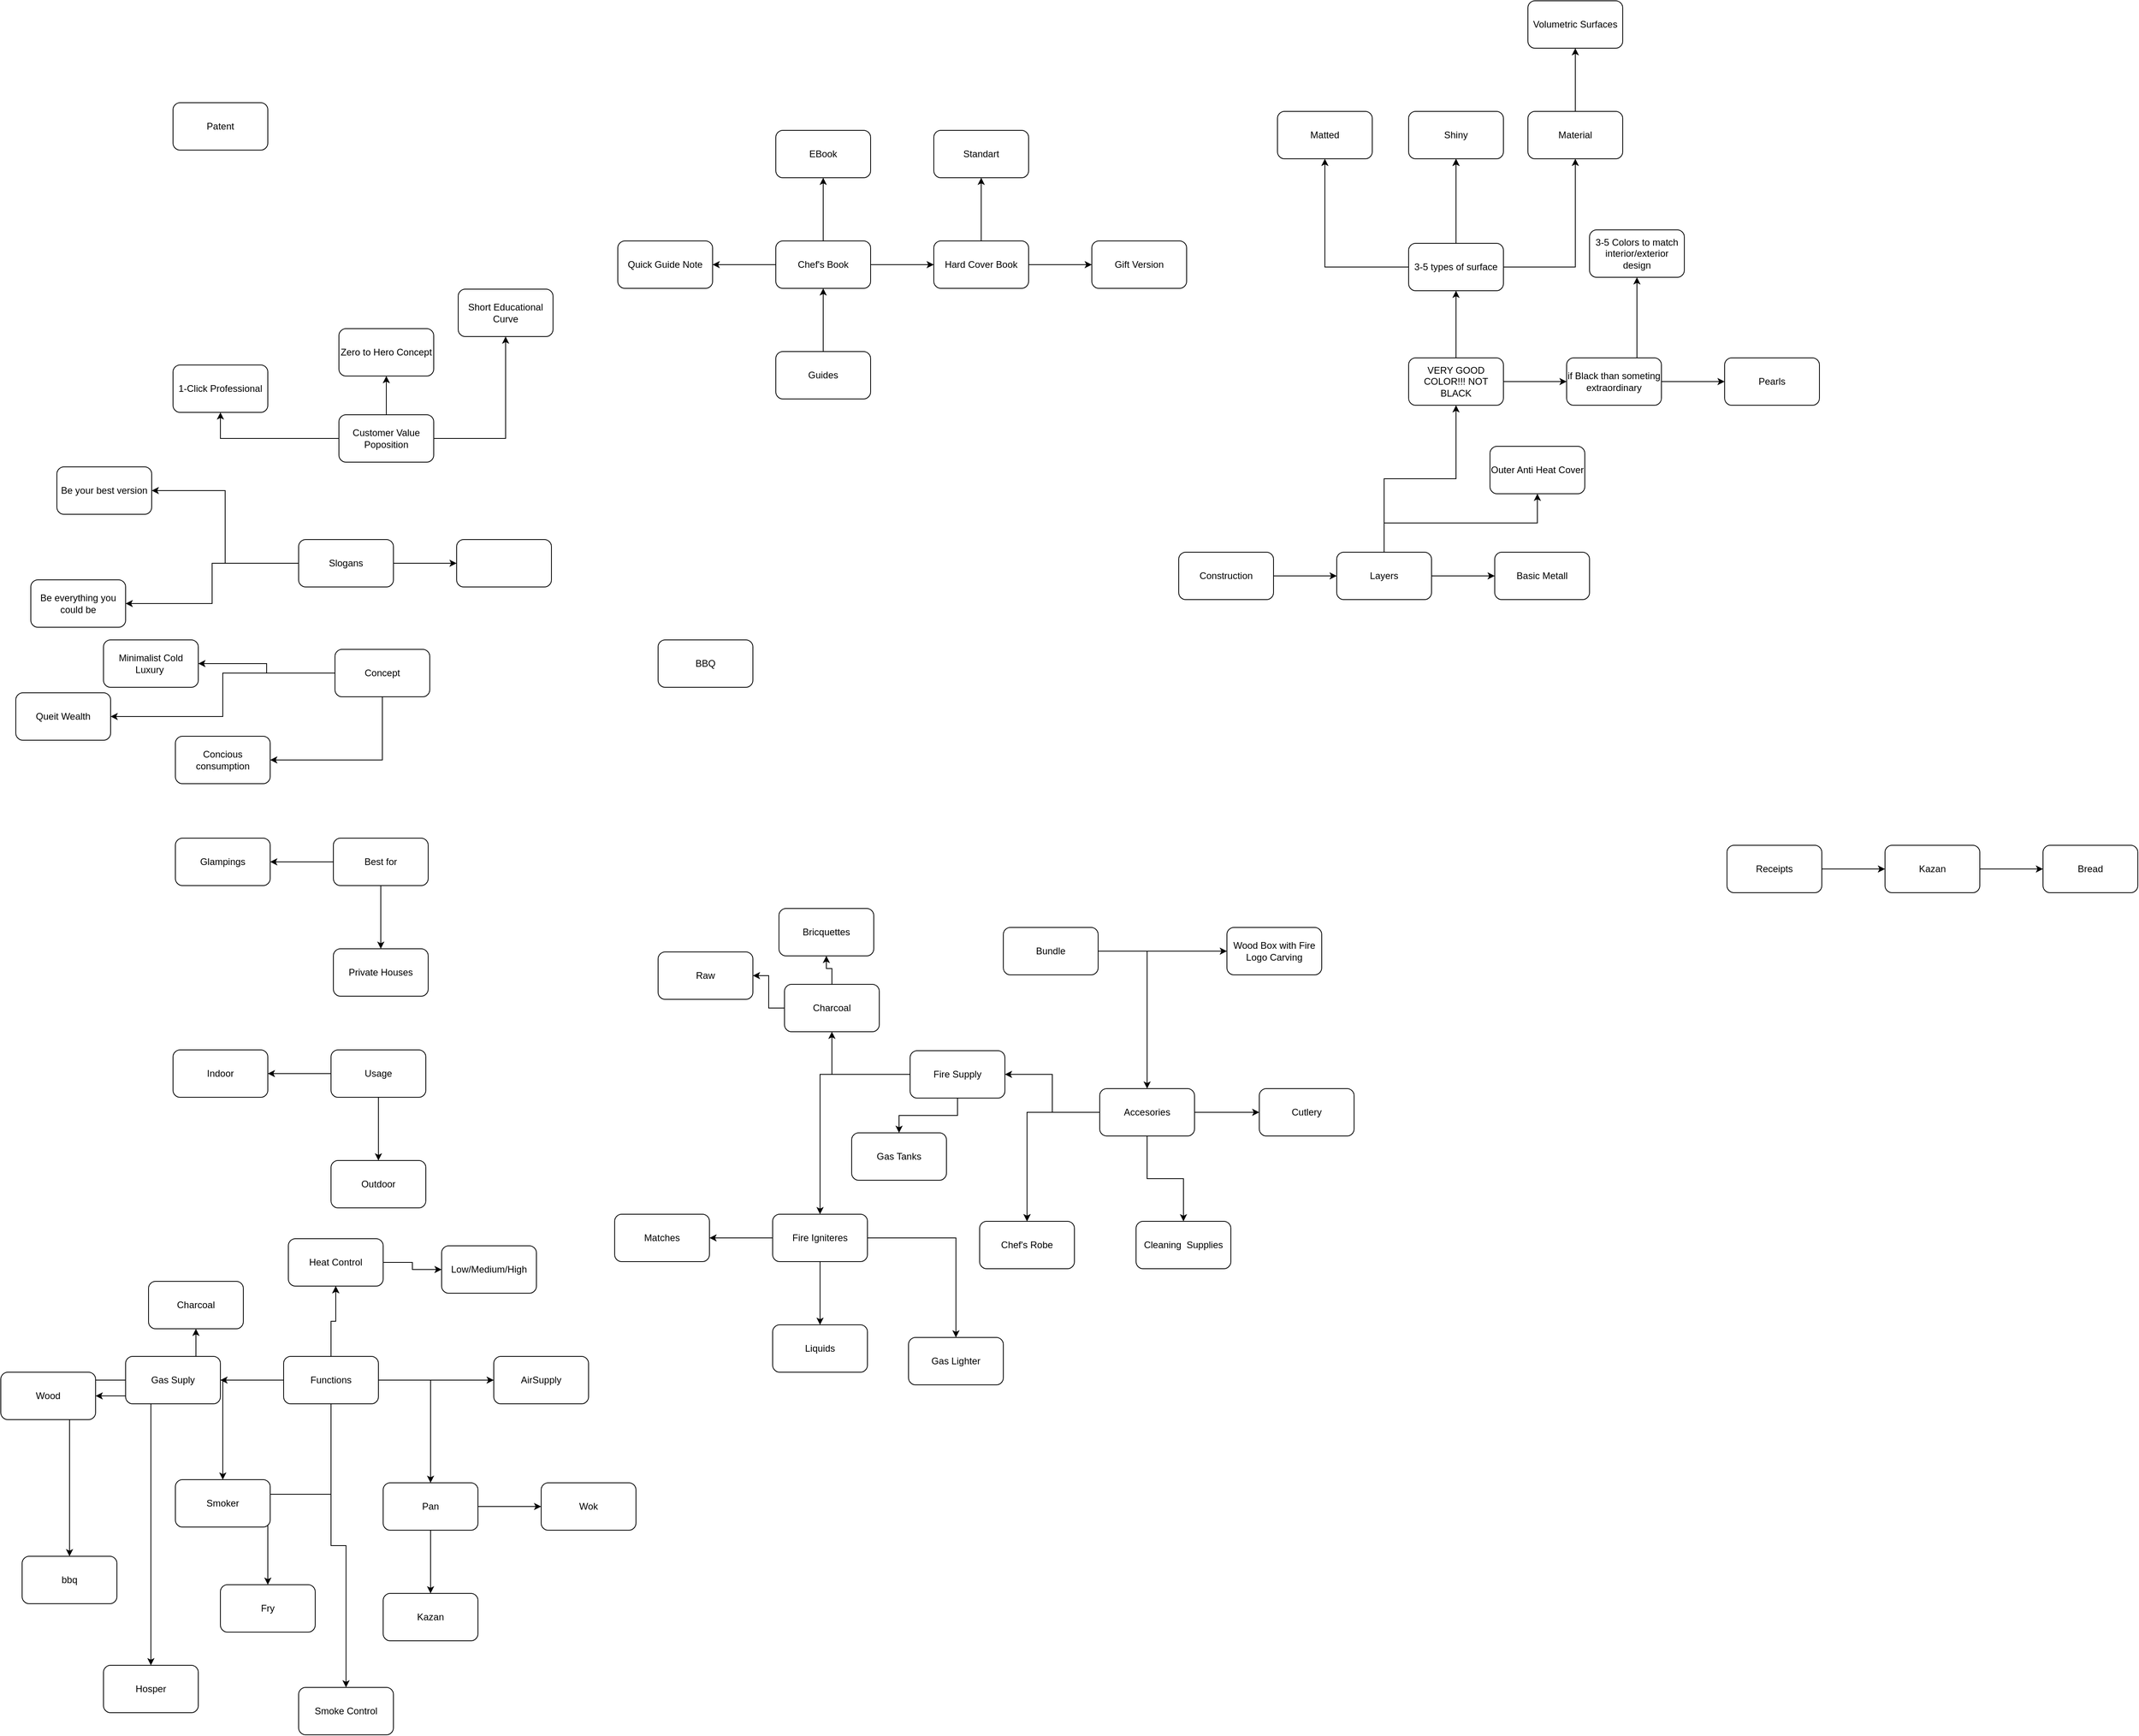<mxfile border="50" scale="3" compressed="false" locked="false" version="24.7.3" type="github">
  <diagram name="Blank" id="YmL12bMKpDGza6XwsDPr">
    <mxGraphModel dx="2887" dy="1278" grid="0" gridSize="10" guides="1" tooltips="1" connect="1" arrows="1" fold="1" page="0" pageScale="1" pageWidth="827" pageHeight="1169" background="none" math="1" shadow="0">
      <root>
        <mxCell id="X5NqExCQtvZxIxQ7pmgY-0" />
        <mxCell id="1" parent="X5NqExCQtvZxIxQ7pmgY-0" />
        <mxCell id="O-yg-Vm8hz5GUzZbZP-_-1" value="BBQ" style="rounded=1;whiteSpace=wrap;html=1;" vertex="1" parent="1">
          <mxGeometry x="-145" y="748" width="120" height="60" as="geometry" />
        </mxCell>
        <mxCell id="O-yg-Vm8hz5GUzZbZP-_-4" value="" style="edgeStyle=orthogonalEdgeStyle;rounded=0;orthogonalLoop=1;jettySize=auto;html=1;" edge="1" parent="1" source="O-yg-Vm8hz5GUzZbZP-_-2" target="O-yg-Vm8hz5GUzZbZP-_-3">
          <mxGeometry relative="1" as="geometry" />
        </mxCell>
        <mxCell id="O-yg-Vm8hz5GUzZbZP-_-6" value="" style="edgeStyle=orthogonalEdgeStyle;rounded=0;orthogonalLoop=1;jettySize=auto;html=1;entryX=1;entryY=0.5;entryDx=0;entryDy=0;exitX=0.5;exitY=1;exitDx=0;exitDy=0;" edge="1" parent="1" source="O-yg-Vm8hz5GUzZbZP-_-2" target="O-yg-Vm8hz5GUzZbZP-_-5">
          <mxGeometry relative="1" as="geometry" />
        </mxCell>
        <mxCell id="O-yg-Vm8hz5GUzZbZP-_-42" value="" style="edgeStyle=orthogonalEdgeStyle;rounded=0;orthogonalLoop=1;jettySize=auto;html=1;" edge="1" parent="1" source="O-yg-Vm8hz5GUzZbZP-_-2" target="O-yg-Vm8hz5GUzZbZP-_-41">
          <mxGeometry relative="1" as="geometry" />
        </mxCell>
        <mxCell id="O-yg-Vm8hz5GUzZbZP-_-2" value="Concept" style="rounded=1;whiteSpace=wrap;html=1;" vertex="1" parent="1">
          <mxGeometry x="-554" y="760" width="120" height="60" as="geometry" />
        </mxCell>
        <mxCell id="O-yg-Vm8hz5GUzZbZP-_-3" value="Minimalist Cold Luxury&amp;nbsp;" style="whiteSpace=wrap;html=1;rounded=1;" vertex="1" parent="1">
          <mxGeometry x="-847" y="748" width="120" height="60" as="geometry" />
        </mxCell>
        <mxCell id="O-yg-Vm8hz5GUzZbZP-_-5" value="Concious consumption" style="whiteSpace=wrap;html=1;rounded=1;" vertex="1" parent="1">
          <mxGeometry x="-756" y="870" width="120" height="60" as="geometry" />
        </mxCell>
        <mxCell id="O-yg-Vm8hz5GUzZbZP-_-9" value="" style="edgeStyle=orthogonalEdgeStyle;rounded=0;orthogonalLoop=1;jettySize=auto;html=1;" edge="1" parent="1" source="O-yg-Vm8hz5GUzZbZP-_-7" target="O-yg-Vm8hz5GUzZbZP-_-8">
          <mxGeometry relative="1" as="geometry" />
        </mxCell>
        <mxCell id="O-yg-Vm8hz5GUzZbZP-_-11" value="" style="edgeStyle=orthogonalEdgeStyle;rounded=0;orthogonalLoop=1;jettySize=auto;html=1;" edge="1" parent="1" source="O-yg-Vm8hz5GUzZbZP-_-7" target="O-yg-Vm8hz5GUzZbZP-_-10">
          <mxGeometry relative="1" as="geometry" />
        </mxCell>
        <mxCell id="O-yg-Vm8hz5GUzZbZP-_-7" value="Best for" style="rounded=1;whiteSpace=wrap;html=1;" vertex="1" parent="1">
          <mxGeometry x="-556" y="999" width="120" height="60" as="geometry" />
        </mxCell>
        <mxCell id="O-yg-Vm8hz5GUzZbZP-_-8" value="Glampings" style="whiteSpace=wrap;html=1;rounded=1;" vertex="1" parent="1">
          <mxGeometry x="-756" y="999" width="120" height="60" as="geometry" />
        </mxCell>
        <mxCell id="O-yg-Vm8hz5GUzZbZP-_-10" value="Private Houses" style="whiteSpace=wrap;html=1;rounded=1;" vertex="1" parent="1">
          <mxGeometry x="-556" y="1139" width="120" height="60" as="geometry" />
        </mxCell>
        <mxCell id="O-yg-Vm8hz5GUzZbZP-_-14" value="" style="edgeStyle=orthogonalEdgeStyle;rounded=0;orthogonalLoop=1;jettySize=auto;html=1;" edge="1" parent="1" source="O-yg-Vm8hz5GUzZbZP-_-12" target="O-yg-Vm8hz5GUzZbZP-_-13">
          <mxGeometry relative="1" as="geometry" />
        </mxCell>
        <mxCell id="O-yg-Vm8hz5GUzZbZP-_-16" value="" style="edgeStyle=orthogonalEdgeStyle;rounded=0;orthogonalLoop=1;jettySize=auto;html=1;" edge="1" parent="1" source="O-yg-Vm8hz5GUzZbZP-_-12" target="O-yg-Vm8hz5GUzZbZP-_-15">
          <mxGeometry relative="1" as="geometry" />
        </mxCell>
        <mxCell id="O-yg-Vm8hz5GUzZbZP-_-12" value="Usage" style="rounded=1;whiteSpace=wrap;html=1;" vertex="1" parent="1">
          <mxGeometry x="-559" y="1267" width="120" height="60" as="geometry" />
        </mxCell>
        <mxCell id="O-yg-Vm8hz5GUzZbZP-_-13" value="Indoor" style="whiteSpace=wrap;html=1;rounded=1;" vertex="1" parent="1">
          <mxGeometry x="-759" y="1267" width="120" height="60" as="geometry" />
        </mxCell>
        <mxCell id="O-yg-Vm8hz5GUzZbZP-_-15" value="Outdoor" style="whiteSpace=wrap;html=1;rounded=1;" vertex="1" parent="1">
          <mxGeometry x="-559" y="1407" width="120" height="60" as="geometry" />
        </mxCell>
        <mxCell id="O-yg-Vm8hz5GUzZbZP-_-19" value="" style="edgeStyle=orthogonalEdgeStyle;rounded=0;orthogonalLoop=1;jettySize=auto;html=1;" edge="1" parent="1" source="O-yg-Vm8hz5GUzZbZP-_-17" target="O-yg-Vm8hz5GUzZbZP-_-18">
          <mxGeometry relative="1" as="geometry" />
        </mxCell>
        <mxCell id="O-yg-Vm8hz5GUzZbZP-_-21" value="" style="edgeStyle=orthogonalEdgeStyle;rounded=0;orthogonalLoop=1;jettySize=auto;html=1;exitX=1;exitY=0.5;exitDx=0;exitDy=0;entryX=0;entryY=0.5;entryDx=0;entryDy=0;" edge="1" parent="1" source="O-yg-Vm8hz5GUzZbZP-_-29" target="O-yg-Vm8hz5GUzZbZP-_-20">
          <mxGeometry relative="1" as="geometry" />
        </mxCell>
        <mxCell id="O-yg-Vm8hz5GUzZbZP-_-30" value="" style="edgeStyle=orthogonalEdgeStyle;rounded=0;orthogonalLoop=1;jettySize=auto;html=1;" edge="1" parent="1" source="O-yg-Vm8hz5GUzZbZP-_-17" target="O-yg-Vm8hz5GUzZbZP-_-29">
          <mxGeometry relative="1" as="geometry" />
        </mxCell>
        <mxCell id="O-yg-Vm8hz5GUzZbZP-_-17" value="Bundle" style="rounded=1;whiteSpace=wrap;html=1;" vertex="1" parent="1">
          <mxGeometry x="292" y="1112" width="120" height="60" as="geometry" />
        </mxCell>
        <mxCell id="O-yg-Vm8hz5GUzZbZP-_-18" value="Wood Box with Fire Logo Carving" style="whiteSpace=wrap;html=1;rounded=1;" vertex="1" parent="1">
          <mxGeometry x="575" y="1112" width="120" height="60" as="geometry" />
        </mxCell>
        <mxCell id="O-yg-Vm8hz5GUzZbZP-_-20" value="Cutlery" style="whiteSpace=wrap;html=1;rounded=1;" vertex="1" parent="1">
          <mxGeometry x="616" y="1316" width="120" height="60" as="geometry" />
        </mxCell>
        <mxCell id="O-yg-Vm8hz5GUzZbZP-_-24" value="" style="edgeStyle=orthogonalEdgeStyle;rounded=0;orthogonalLoop=1;jettySize=auto;html=1;" edge="1" parent="1" source="O-yg-Vm8hz5GUzZbZP-_-22" target="O-yg-Vm8hz5GUzZbZP-_-23">
          <mxGeometry relative="1" as="geometry" />
        </mxCell>
        <mxCell id="O-yg-Vm8hz5GUzZbZP-_-26" value="" style="edgeStyle=orthogonalEdgeStyle;rounded=0;orthogonalLoop=1;jettySize=auto;html=1;" edge="1" parent="1" source="O-yg-Vm8hz5GUzZbZP-_-22" target="O-yg-Vm8hz5GUzZbZP-_-25">
          <mxGeometry relative="1" as="geometry" />
        </mxCell>
        <mxCell id="O-yg-Vm8hz5GUzZbZP-_-28" value="" style="edgeStyle=orthogonalEdgeStyle;rounded=0;orthogonalLoop=1;jettySize=auto;html=1;" edge="1" parent="1" source="O-yg-Vm8hz5GUzZbZP-_-22" target="O-yg-Vm8hz5GUzZbZP-_-27">
          <mxGeometry relative="1" as="geometry" />
        </mxCell>
        <mxCell id="O-yg-Vm8hz5GUzZbZP-_-22" value="Customer Value Poposition" style="rounded=1;whiteSpace=wrap;html=1;" vertex="1" parent="1">
          <mxGeometry x="-549" y="463" width="120" height="60" as="geometry" />
        </mxCell>
        <mxCell id="O-yg-Vm8hz5GUzZbZP-_-23" value="1-Click Professional" style="whiteSpace=wrap;html=1;rounded=1;" vertex="1" parent="1">
          <mxGeometry x="-759" y="400" width="120" height="60" as="geometry" />
        </mxCell>
        <mxCell id="O-yg-Vm8hz5GUzZbZP-_-25" value="Zero to Hero Concept" style="whiteSpace=wrap;html=1;rounded=1;" vertex="1" parent="1">
          <mxGeometry x="-549" y="354" width="120" height="60" as="geometry" />
        </mxCell>
        <mxCell id="O-yg-Vm8hz5GUzZbZP-_-27" value="Short Educational Curve" style="whiteSpace=wrap;html=1;rounded=1;" vertex="1" parent="1">
          <mxGeometry x="-398" y="304" width="120" height="60" as="geometry" />
        </mxCell>
        <mxCell id="O-yg-Vm8hz5GUzZbZP-_-32" value="" style="edgeStyle=orthogonalEdgeStyle;rounded=0;orthogonalLoop=1;jettySize=auto;html=1;" edge="1" parent="1" source="O-yg-Vm8hz5GUzZbZP-_-29" target="O-yg-Vm8hz5GUzZbZP-_-31">
          <mxGeometry relative="1" as="geometry" />
        </mxCell>
        <mxCell id="O-yg-Vm8hz5GUzZbZP-_-43" value="" style="edgeStyle=orthogonalEdgeStyle;rounded=0;orthogonalLoop=1;jettySize=auto;html=1;" edge="1" parent="1" source="O-yg-Vm8hz5GUzZbZP-_-29" target="O-yg-Vm8hz5GUzZbZP-_-31">
          <mxGeometry relative="1" as="geometry" />
        </mxCell>
        <mxCell id="O-yg-Vm8hz5GUzZbZP-_-45" value="" style="edgeStyle=orthogonalEdgeStyle;rounded=0;orthogonalLoop=1;jettySize=auto;html=1;" edge="1" parent="1" source="O-yg-Vm8hz5GUzZbZP-_-29" target="O-yg-Vm8hz5GUzZbZP-_-44">
          <mxGeometry relative="1" as="geometry" />
        </mxCell>
        <mxCell id="O-yg-Vm8hz5GUzZbZP-_-47" value="" style="edgeStyle=orthogonalEdgeStyle;rounded=0;orthogonalLoop=1;jettySize=auto;html=1;exitX=0;exitY=0.5;exitDx=0;exitDy=0;" edge="1" parent="1" source="O-yg-Vm8hz5GUzZbZP-_-52" target="O-yg-Vm8hz5GUzZbZP-_-46">
          <mxGeometry relative="1" as="geometry" />
        </mxCell>
        <mxCell id="O-yg-Vm8hz5GUzZbZP-_-53" value="" style="edgeStyle=orthogonalEdgeStyle;rounded=0;orthogonalLoop=1;jettySize=auto;html=1;" edge="1" parent="1" source="O-yg-Vm8hz5GUzZbZP-_-29" target="O-yg-Vm8hz5GUzZbZP-_-52">
          <mxGeometry relative="1" as="geometry" />
        </mxCell>
        <mxCell id="O-yg-Vm8hz5GUzZbZP-_-29" value="Accesories" style="whiteSpace=wrap;html=1;rounded=1;" vertex="1" parent="1">
          <mxGeometry x="414" y="1316" width="120" height="60" as="geometry" />
        </mxCell>
        <mxCell id="O-yg-Vm8hz5GUzZbZP-_-31" value="Chef&#39;s Robe" style="whiteSpace=wrap;html=1;rounded=1;" vertex="1" parent="1">
          <mxGeometry x="262" y="1484" width="120" height="60" as="geometry" />
        </mxCell>
        <mxCell id="O-yg-Vm8hz5GUzZbZP-_-35" value="" style="edgeStyle=orthogonalEdgeStyle;rounded=0;orthogonalLoop=1;jettySize=auto;html=1;" edge="1" parent="1" source="O-yg-Vm8hz5GUzZbZP-_-33" target="O-yg-Vm8hz5GUzZbZP-_-34">
          <mxGeometry relative="1" as="geometry" />
        </mxCell>
        <mxCell id="O-yg-Vm8hz5GUzZbZP-_-38" value="" style="edgeStyle=orthogonalEdgeStyle;rounded=0;orthogonalLoop=1;jettySize=auto;html=1;entryX=1;entryY=0.5;entryDx=0;entryDy=0;" edge="1" parent="1" source="O-yg-Vm8hz5GUzZbZP-_-33" target="O-yg-Vm8hz5GUzZbZP-_-37">
          <mxGeometry relative="1" as="geometry" />
        </mxCell>
        <mxCell id="O-yg-Vm8hz5GUzZbZP-_-40" value="" style="edgeStyle=orthogonalEdgeStyle;rounded=0;orthogonalLoop=1;jettySize=auto;html=1;" edge="1" parent="1" source="O-yg-Vm8hz5GUzZbZP-_-33" target="O-yg-Vm8hz5GUzZbZP-_-39">
          <mxGeometry relative="1" as="geometry" />
        </mxCell>
        <mxCell id="O-yg-Vm8hz5GUzZbZP-_-33" value="Slogans" style="rounded=1;whiteSpace=wrap;html=1;" vertex="1" parent="1">
          <mxGeometry x="-600" y="621" width="120" height="60" as="geometry" />
        </mxCell>
        <mxCell id="O-yg-Vm8hz5GUzZbZP-_-34" value="Be everything you could be" style="whiteSpace=wrap;html=1;rounded=1;" vertex="1" parent="1">
          <mxGeometry x="-939" y="672" width="120" height="60" as="geometry" />
        </mxCell>
        <mxCell id="O-yg-Vm8hz5GUzZbZP-_-37" value="Be your best version" style="whiteSpace=wrap;html=1;rounded=1;" vertex="1" parent="1">
          <mxGeometry x="-906" y="529" width="120" height="60" as="geometry" />
        </mxCell>
        <mxCell id="O-yg-Vm8hz5GUzZbZP-_-39" value="" style="whiteSpace=wrap;html=1;rounded=1;" vertex="1" parent="1">
          <mxGeometry x="-400" y="621" width="120" height="60" as="geometry" />
        </mxCell>
        <mxCell id="O-yg-Vm8hz5GUzZbZP-_-41" value="Queit Wealth" style="whiteSpace=wrap;html=1;rounded=1;" vertex="1" parent="1">
          <mxGeometry x="-958" y="815" width="120" height="60" as="geometry" />
        </mxCell>
        <mxCell id="O-yg-Vm8hz5GUzZbZP-_-44" value="Cleaning&amp;nbsp; Supplies" style="whiteSpace=wrap;html=1;rounded=1;" vertex="1" parent="1">
          <mxGeometry x="460" y="1484" width="120" height="60" as="geometry" />
        </mxCell>
        <mxCell id="O-yg-Vm8hz5GUzZbZP-_-49" value="" style="edgeStyle=orthogonalEdgeStyle;rounded=0;orthogonalLoop=1;jettySize=auto;html=1;" edge="1" parent="1" source="O-yg-Vm8hz5GUzZbZP-_-46" target="O-yg-Vm8hz5GUzZbZP-_-48">
          <mxGeometry relative="1" as="geometry" />
        </mxCell>
        <mxCell id="O-yg-Vm8hz5GUzZbZP-_-51" value="" style="edgeStyle=orthogonalEdgeStyle;rounded=0;orthogonalLoop=1;jettySize=auto;html=1;" edge="1" parent="1" source="O-yg-Vm8hz5GUzZbZP-_-46" target="O-yg-Vm8hz5GUzZbZP-_-50">
          <mxGeometry relative="1" as="geometry" />
        </mxCell>
        <mxCell id="O-yg-Vm8hz5GUzZbZP-_-46" value="Charcoal" style="whiteSpace=wrap;html=1;rounded=1;" vertex="1" parent="1">
          <mxGeometry x="15" y="1184" width="120" height="60" as="geometry" />
        </mxCell>
        <mxCell id="O-yg-Vm8hz5GUzZbZP-_-48" value="Raw" style="whiteSpace=wrap;html=1;rounded=1;" vertex="1" parent="1">
          <mxGeometry x="-145" y="1143" width="120" height="60" as="geometry" />
        </mxCell>
        <mxCell id="O-yg-Vm8hz5GUzZbZP-_-50" value="Bricquettes" style="whiteSpace=wrap;html=1;rounded=1;" vertex="1" parent="1">
          <mxGeometry x="8" y="1088" width="120" height="60" as="geometry" />
        </mxCell>
        <mxCell id="O-yg-Vm8hz5GUzZbZP-_-55" value="" style="edgeStyle=orthogonalEdgeStyle;rounded=0;orthogonalLoop=1;jettySize=auto;html=1;" edge="1" parent="1" source="O-yg-Vm8hz5GUzZbZP-_-52" target="O-yg-Vm8hz5GUzZbZP-_-54">
          <mxGeometry relative="1" as="geometry" />
        </mxCell>
        <mxCell id="O-yg-Vm8hz5GUzZbZP-_-57" value="" style="edgeStyle=orthogonalEdgeStyle;rounded=0;orthogonalLoop=1;jettySize=auto;html=1;" edge="1" parent="1" source="O-yg-Vm8hz5GUzZbZP-_-52" target="O-yg-Vm8hz5GUzZbZP-_-56">
          <mxGeometry relative="1" as="geometry" />
        </mxCell>
        <mxCell id="O-yg-Vm8hz5GUzZbZP-_-52" value="Fire Supply" style="whiteSpace=wrap;html=1;rounded=1;" vertex="1" parent="1">
          <mxGeometry x="174" y="1268" width="120" height="60" as="geometry" />
        </mxCell>
        <mxCell id="O-yg-Vm8hz5GUzZbZP-_-54" value="Gas Tanks" style="whiteSpace=wrap;html=1;rounded=1;" vertex="1" parent="1">
          <mxGeometry x="100" y="1372" width="120" height="60" as="geometry" />
        </mxCell>
        <mxCell id="O-yg-Vm8hz5GUzZbZP-_-59" value="" style="edgeStyle=orthogonalEdgeStyle;rounded=0;orthogonalLoop=1;jettySize=auto;html=1;" edge="1" parent="1" source="O-yg-Vm8hz5GUzZbZP-_-56" target="O-yg-Vm8hz5GUzZbZP-_-58">
          <mxGeometry relative="1" as="geometry" />
        </mxCell>
        <mxCell id="O-yg-Vm8hz5GUzZbZP-_-61" value="" style="edgeStyle=orthogonalEdgeStyle;rounded=0;orthogonalLoop=1;jettySize=auto;html=1;" edge="1" parent="1" source="O-yg-Vm8hz5GUzZbZP-_-56" target="O-yg-Vm8hz5GUzZbZP-_-60">
          <mxGeometry relative="1" as="geometry" />
        </mxCell>
        <mxCell id="O-yg-Vm8hz5GUzZbZP-_-63" value="" style="edgeStyle=orthogonalEdgeStyle;rounded=0;orthogonalLoop=1;jettySize=auto;html=1;" edge="1" parent="1" source="O-yg-Vm8hz5GUzZbZP-_-56" target="O-yg-Vm8hz5GUzZbZP-_-62">
          <mxGeometry relative="1" as="geometry" />
        </mxCell>
        <mxCell id="O-yg-Vm8hz5GUzZbZP-_-56" value="Fire Igniteres" style="whiteSpace=wrap;html=1;rounded=1;" vertex="1" parent="1">
          <mxGeometry y="1475" width="120" height="60" as="geometry" />
        </mxCell>
        <mxCell id="O-yg-Vm8hz5GUzZbZP-_-58" value="Matches" style="whiteSpace=wrap;html=1;rounded=1;" vertex="1" parent="1">
          <mxGeometry x="-200" y="1475" width="120" height="60" as="geometry" />
        </mxCell>
        <mxCell id="O-yg-Vm8hz5GUzZbZP-_-60" value="Liquids" style="whiteSpace=wrap;html=1;rounded=1;" vertex="1" parent="1">
          <mxGeometry y="1615" width="120" height="60" as="geometry" />
        </mxCell>
        <mxCell id="O-yg-Vm8hz5GUzZbZP-_-62" value="Gas Lighter" style="whiteSpace=wrap;html=1;rounded=1;" vertex="1" parent="1">
          <mxGeometry x="172" y="1631" width="120" height="60" as="geometry" />
        </mxCell>
        <mxCell id="O-yg-Vm8hz5GUzZbZP-_-66" value="" style="edgeStyle=orthogonalEdgeStyle;rounded=0;orthogonalLoop=1;jettySize=auto;html=1;" edge="1" parent="1" source="O-yg-Vm8hz5GUzZbZP-_-64" target="O-yg-Vm8hz5GUzZbZP-_-65">
          <mxGeometry relative="1" as="geometry" />
        </mxCell>
        <mxCell id="O-yg-Vm8hz5GUzZbZP-_-64" value="Guides" style="rounded=1;whiteSpace=wrap;html=1;" vertex="1" parent="1">
          <mxGeometry x="4" y="383" width="120" height="60" as="geometry" />
        </mxCell>
        <mxCell id="O-yg-Vm8hz5GUzZbZP-_-68" value="" style="edgeStyle=orthogonalEdgeStyle;rounded=0;orthogonalLoop=1;jettySize=auto;html=1;" edge="1" parent="1" source="O-yg-Vm8hz5GUzZbZP-_-65" target="O-yg-Vm8hz5GUzZbZP-_-67">
          <mxGeometry relative="1" as="geometry" />
        </mxCell>
        <mxCell id="O-yg-Vm8hz5GUzZbZP-_-70" value="" style="edgeStyle=orthogonalEdgeStyle;rounded=0;orthogonalLoop=1;jettySize=auto;html=1;" edge="1" parent="1" source="O-yg-Vm8hz5GUzZbZP-_-65" target="O-yg-Vm8hz5GUzZbZP-_-69">
          <mxGeometry relative="1" as="geometry" />
        </mxCell>
        <mxCell id="O-yg-Vm8hz5GUzZbZP-_-72" value="" style="edgeStyle=orthogonalEdgeStyle;rounded=0;orthogonalLoop=1;jettySize=auto;html=1;" edge="1" parent="1" source="O-yg-Vm8hz5GUzZbZP-_-65" target="O-yg-Vm8hz5GUzZbZP-_-71">
          <mxGeometry relative="1" as="geometry" />
        </mxCell>
        <mxCell id="O-yg-Vm8hz5GUzZbZP-_-65" value="Chef&#39;s Book" style="whiteSpace=wrap;html=1;rounded=1;" vertex="1" parent="1">
          <mxGeometry x="4" y="243" width="120" height="60" as="geometry" />
        </mxCell>
        <mxCell id="O-yg-Vm8hz5GUzZbZP-_-67" value="Quick Guide Note" style="whiteSpace=wrap;html=1;rounded=1;" vertex="1" parent="1">
          <mxGeometry x="-196" y="243" width="120" height="60" as="geometry" />
        </mxCell>
        <mxCell id="O-yg-Vm8hz5GUzZbZP-_-69" value="EBook" style="whiteSpace=wrap;html=1;rounded=1;" vertex="1" parent="1">
          <mxGeometry x="4" y="103" width="120" height="60" as="geometry" />
        </mxCell>
        <mxCell id="O-yg-Vm8hz5GUzZbZP-_-74" value="" style="edgeStyle=orthogonalEdgeStyle;rounded=0;orthogonalLoop=1;jettySize=auto;html=1;" edge="1" parent="1" source="O-yg-Vm8hz5GUzZbZP-_-71" target="O-yg-Vm8hz5GUzZbZP-_-73">
          <mxGeometry relative="1" as="geometry" />
        </mxCell>
        <mxCell id="O-yg-Vm8hz5GUzZbZP-_-76" value="" style="edgeStyle=orthogonalEdgeStyle;rounded=0;orthogonalLoop=1;jettySize=auto;html=1;" edge="1" parent="1" source="O-yg-Vm8hz5GUzZbZP-_-71" target="O-yg-Vm8hz5GUzZbZP-_-75">
          <mxGeometry relative="1" as="geometry" />
        </mxCell>
        <mxCell id="O-yg-Vm8hz5GUzZbZP-_-71" value="Hard Cover Book" style="whiteSpace=wrap;html=1;rounded=1;" vertex="1" parent="1">
          <mxGeometry x="204" y="243" width="120" height="60" as="geometry" />
        </mxCell>
        <mxCell id="O-yg-Vm8hz5GUzZbZP-_-73" value="Standart" style="whiteSpace=wrap;html=1;rounded=1;" vertex="1" parent="1">
          <mxGeometry x="204" y="103" width="120" height="60" as="geometry" />
        </mxCell>
        <mxCell id="O-yg-Vm8hz5GUzZbZP-_-75" value="Gift Version" style="whiteSpace=wrap;html=1;rounded=1;" vertex="1" parent="1">
          <mxGeometry x="404" y="243" width="120" height="60" as="geometry" />
        </mxCell>
        <mxCell id="O-yg-Vm8hz5GUzZbZP-_-77" value="Patent" style="rounded=1;whiteSpace=wrap;html=1;" vertex="1" parent="1">
          <mxGeometry x="-759" y="68" width="120" height="60" as="geometry" />
        </mxCell>
        <mxCell id="O-yg-Vm8hz5GUzZbZP-_-80" value="" style="edgeStyle=orthogonalEdgeStyle;rounded=0;orthogonalLoop=1;jettySize=auto;html=1;" edge="1" parent="1" source="O-yg-Vm8hz5GUzZbZP-_-78" target="O-yg-Vm8hz5GUzZbZP-_-79">
          <mxGeometry relative="1" as="geometry" />
        </mxCell>
        <mxCell id="O-yg-Vm8hz5GUzZbZP-_-78" value="Construction" style="rounded=1;whiteSpace=wrap;html=1;" vertex="1" parent="1">
          <mxGeometry x="514" y="637" width="120" height="60" as="geometry" />
        </mxCell>
        <mxCell id="O-yg-Vm8hz5GUzZbZP-_-82" value="" style="edgeStyle=orthogonalEdgeStyle;rounded=0;orthogonalLoop=1;jettySize=auto;html=1;" edge="1" parent="1" source="O-yg-Vm8hz5GUzZbZP-_-79" target="O-yg-Vm8hz5GUzZbZP-_-81">
          <mxGeometry relative="1" as="geometry" />
        </mxCell>
        <mxCell id="O-yg-Vm8hz5GUzZbZP-_-84" value="" style="edgeStyle=orthogonalEdgeStyle;rounded=0;orthogonalLoop=1;jettySize=auto;html=1;exitX=0.5;exitY=0;exitDx=0;exitDy=0;" edge="1" parent="1" source="O-yg-Vm8hz5GUzZbZP-_-79" target="O-yg-Vm8hz5GUzZbZP-_-83">
          <mxGeometry relative="1" as="geometry" />
        </mxCell>
        <mxCell id="O-yg-Vm8hz5GUzZbZP-_-86" value="" style="edgeStyle=orthogonalEdgeStyle;rounded=0;orthogonalLoop=1;jettySize=auto;html=1;" edge="1" parent="1" source="O-yg-Vm8hz5GUzZbZP-_-79" target="O-yg-Vm8hz5GUzZbZP-_-85">
          <mxGeometry relative="1" as="geometry" />
        </mxCell>
        <mxCell id="O-yg-Vm8hz5GUzZbZP-_-79" value="Layers" style="whiteSpace=wrap;html=1;rounded=1;" vertex="1" parent="1">
          <mxGeometry x="714" y="637" width="120" height="60" as="geometry" />
        </mxCell>
        <mxCell id="O-yg-Vm8hz5GUzZbZP-_-81" value="Basic Metall" style="whiteSpace=wrap;html=1;rounded=1;" vertex="1" parent="1">
          <mxGeometry x="914" y="637" width="120" height="60" as="geometry" />
        </mxCell>
        <mxCell id="O-yg-Vm8hz5GUzZbZP-_-83" value="Outer Anti Heat Cover" style="whiteSpace=wrap;html=1;rounded=1;" vertex="1" parent="1">
          <mxGeometry x="908" y="503" width="120" height="60" as="geometry" />
        </mxCell>
        <mxCell id="O-yg-Vm8hz5GUzZbZP-_-88" value="" style="edgeStyle=orthogonalEdgeStyle;rounded=0;orthogonalLoop=1;jettySize=auto;html=1;" edge="1" parent="1" source="O-yg-Vm8hz5GUzZbZP-_-85" target="O-yg-Vm8hz5GUzZbZP-_-87">
          <mxGeometry relative="1" as="geometry" />
        </mxCell>
        <mxCell id="O-yg-Vm8hz5GUzZbZP-_-92" value="" style="edgeStyle=orthogonalEdgeStyle;rounded=0;orthogonalLoop=1;jettySize=auto;html=1;" edge="1" parent="1" source="O-yg-Vm8hz5GUzZbZP-_-85" target="O-yg-Vm8hz5GUzZbZP-_-91">
          <mxGeometry relative="1" as="geometry" />
        </mxCell>
        <mxCell id="O-yg-Vm8hz5GUzZbZP-_-94" value="" style="edgeStyle=orthogonalEdgeStyle;rounded=0;orthogonalLoop=1;jettySize=auto;html=1;" edge="1" parent="1" source="O-yg-Vm8hz5GUzZbZP-_-85" target="O-yg-Vm8hz5GUzZbZP-_-93">
          <mxGeometry relative="1" as="geometry" />
        </mxCell>
        <mxCell id="O-yg-Vm8hz5GUzZbZP-_-85" value="VERY GOOD COLOR!!! NOT BLACK" style="whiteSpace=wrap;html=1;rounded=1;" vertex="1" parent="1">
          <mxGeometry x="805" y="391" width="120" height="60" as="geometry" />
        </mxCell>
        <mxCell id="O-yg-Vm8hz5GUzZbZP-_-90" value="" style="edgeStyle=orthogonalEdgeStyle;rounded=0;orthogonalLoop=1;jettySize=auto;html=1;" edge="1" parent="1" source="O-yg-Vm8hz5GUzZbZP-_-87" target="O-yg-Vm8hz5GUzZbZP-_-89">
          <mxGeometry relative="1" as="geometry" />
        </mxCell>
        <mxCell id="O-yg-Vm8hz5GUzZbZP-_-87" value="if Black than someting extraordinary" style="whiteSpace=wrap;html=1;rounded=1;" vertex="1" parent="1">
          <mxGeometry x="1005" y="391" width="120" height="60" as="geometry" />
        </mxCell>
        <mxCell id="O-yg-Vm8hz5GUzZbZP-_-89" value="Pearls" style="whiteSpace=wrap;html=1;rounded=1;" vertex="1" parent="1">
          <mxGeometry x="1205" y="391" width="120" height="60" as="geometry" />
        </mxCell>
        <mxCell id="O-yg-Vm8hz5GUzZbZP-_-91" value="3-5 Colors to match interior/exterior design" style="whiteSpace=wrap;html=1;rounded=1;" vertex="1" parent="1">
          <mxGeometry x="1034" y="229" width="120" height="60" as="geometry" />
        </mxCell>
        <mxCell id="O-yg-Vm8hz5GUzZbZP-_-96" value="" style="edgeStyle=orthogonalEdgeStyle;rounded=0;orthogonalLoop=1;jettySize=auto;html=1;" edge="1" parent="1" source="O-yg-Vm8hz5GUzZbZP-_-93" target="O-yg-Vm8hz5GUzZbZP-_-95">
          <mxGeometry relative="1" as="geometry" />
        </mxCell>
        <mxCell id="O-yg-Vm8hz5GUzZbZP-_-98" value="" style="edgeStyle=orthogonalEdgeStyle;rounded=0;orthogonalLoop=1;jettySize=auto;html=1;" edge="1" parent="1" source="O-yg-Vm8hz5GUzZbZP-_-93" target="O-yg-Vm8hz5GUzZbZP-_-97">
          <mxGeometry relative="1" as="geometry" />
        </mxCell>
        <mxCell id="O-yg-Vm8hz5GUzZbZP-_-99" value="" style="edgeStyle=orthogonalEdgeStyle;rounded=0;orthogonalLoop=1;jettySize=auto;html=1;" edge="1" parent="1" source="O-yg-Vm8hz5GUzZbZP-_-93" target="O-yg-Vm8hz5GUzZbZP-_-95">
          <mxGeometry relative="1" as="geometry" />
        </mxCell>
        <mxCell id="O-yg-Vm8hz5GUzZbZP-_-102" value="" style="edgeStyle=orthogonalEdgeStyle;rounded=0;orthogonalLoop=1;jettySize=auto;html=1;" edge="1" parent="1" source="O-yg-Vm8hz5GUzZbZP-_-93" target="O-yg-Vm8hz5GUzZbZP-_-101">
          <mxGeometry relative="1" as="geometry" />
        </mxCell>
        <mxCell id="O-yg-Vm8hz5GUzZbZP-_-93" value="3-5 types of surface" style="whiteSpace=wrap;html=1;rounded=1;" vertex="1" parent="1">
          <mxGeometry x="805" y="246" width="120" height="60" as="geometry" />
        </mxCell>
        <mxCell id="O-yg-Vm8hz5GUzZbZP-_-95" value="Shiny" style="whiteSpace=wrap;html=1;rounded=1;" vertex="1" parent="1">
          <mxGeometry x="805" y="79" width="120" height="60" as="geometry" />
        </mxCell>
        <mxCell id="O-yg-Vm8hz5GUzZbZP-_-97" value="Matted" style="whiteSpace=wrap;html=1;rounded=1;" vertex="1" parent="1">
          <mxGeometry x="639" y="79" width="120" height="60" as="geometry" />
        </mxCell>
        <mxCell id="O-yg-Vm8hz5GUzZbZP-_-104" value="" style="edgeStyle=orthogonalEdgeStyle;rounded=0;orthogonalLoop=1;jettySize=auto;html=1;" edge="1" parent="1" source="O-yg-Vm8hz5GUzZbZP-_-101" target="O-yg-Vm8hz5GUzZbZP-_-103">
          <mxGeometry relative="1" as="geometry" />
        </mxCell>
        <mxCell id="O-yg-Vm8hz5GUzZbZP-_-101" value="Material" style="whiteSpace=wrap;html=1;rounded=1;" vertex="1" parent="1">
          <mxGeometry x="956" y="79" width="120" height="60" as="geometry" />
        </mxCell>
        <mxCell id="O-yg-Vm8hz5GUzZbZP-_-103" value="Volumetric Surfaces" style="whiteSpace=wrap;html=1;rounded=1;" vertex="1" parent="1">
          <mxGeometry x="956" y="-61" width="120" height="60" as="geometry" />
        </mxCell>
        <mxCell id="O-yg-Vm8hz5GUzZbZP-_-107" value="" style="edgeStyle=orthogonalEdgeStyle;rounded=0;orthogonalLoop=1;jettySize=auto;html=1;" edge="1" parent="1" source="O-yg-Vm8hz5GUzZbZP-_-105" target="O-yg-Vm8hz5GUzZbZP-_-106">
          <mxGeometry relative="1" as="geometry" />
        </mxCell>
        <mxCell id="O-yg-Vm8hz5GUzZbZP-_-109" value="" style="edgeStyle=orthogonalEdgeStyle;rounded=0;orthogonalLoop=1;jettySize=auto;html=1;" edge="1" parent="1" source="O-yg-Vm8hz5GUzZbZP-_-105" target="O-yg-Vm8hz5GUzZbZP-_-108">
          <mxGeometry relative="1" as="geometry" />
        </mxCell>
        <mxCell id="O-yg-Vm8hz5GUzZbZP-_-111" value="" style="edgeStyle=orthogonalEdgeStyle;rounded=0;orthogonalLoop=1;jettySize=auto;html=1;" edge="1" parent="1" source="O-yg-Vm8hz5GUzZbZP-_-105" target="O-yg-Vm8hz5GUzZbZP-_-110">
          <mxGeometry relative="1" as="geometry" />
        </mxCell>
        <mxCell id="O-yg-Vm8hz5GUzZbZP-_-113" value="" style="edgeStyle=orthogonalEdgeStyle;rounded=0;orthogonalLoop=1;jettySize=auto;html=1;" edge="1" parent="1" source="O-yg-Vm8hz5GUzZbZP-_-105" target="O-yg-Vm8hz5GUzZbZP-_-112">
          <mxGeometry relative="1" as="geometry" />
        </mxCell>
        <mxCell id="O-yg-Vm8hz5GUzZbZP-_-115" value="" style="edgeStyle=orthogonalEdgeStyle;rounded=0;orthogonalLoop=1;jettySize=auto;html=1;" edge="1" parent="1" source="O-yg-Vm8hz5GUzZbZP-_-105" target="O-yg-Vm8hz5GUzZbZP-_-114">
          <mxGeometry relative="1" as="geometry" />
        </mxCell>
        <mxCell id="O-yg-Vm8hz5GUzZbZP-_-117" value="" style="edgeStyle=orthogonalEdgeStyle;rounded=0;orthogonalLoop=1;jettySize=auto;html=1;" edge="1" parent="1" source="O-yg-Vm8hz5GUzZbZP-_-105" target="O-yg-Vm8hz5GUzZbZP-_-116">
          <mxGeometry relative="1" as="geometry" />
        </mxCell>
        <mxCell id="O-yg-Vm8hz5GUzZbZP-_-119" value="" style="edgeStyle=orthogonalEdgeStyle;rounded=0;orthogonalLoop=1;jettySize=auto;html=1;" edge="1" parent="1" source="O-yg-Vm8hz5GUzZbZP-_-105" target="O-yg-Vm8hz5GUzZbZP-_-118">
          <mxGeometry relative="1" as="geometry" />
        </mxCell>
        <mxCell id="O-yg-Vm8hz5GUzZbZP-_-121" value="" style="edgeStyle=orthogonalEdgeStyle;rounded=0;orthogonalLoop=1;jettySize=auto;html=1;" edge="1" parent="1" source="O-yg-Vm8hz5GUzZbZP-_-105" target="O-yg-Vm8hz5GUzZbZP-_-120">
          <mxGeometry relative="1" as="geometry" />
        </mxCell>
        <mxCell id="O-yg-Vm8hz5GUzZbZP-_-132" value="" style="edgeStyle=orthogonalEdgeStyle;rounded=0;orthogonalLoop=1;jettySize=auto;html=1;" edge="1" parent="1" source="O-yg-Vm8hz5GUzZbZP-_-105" target="O-yg-Vm8hz5GUzZbZP-_-131">
          <mxGeometry relative="1" as="geometry" />
        </mxCell>
        <mxCell id="O-yg-Vm8hz5GUzZbZP-_-136" value="" style="edgeStyle=orthogonalEdgeStyle;rounded=0;orthogonalLoop=1;jettySize=auto;html=1;" edge="1" parent="1" source="O-yg-Vm8hz5GUzZbZP-_-105" target="O-yg-Vm8hz5GUzZbZP-_-135">
          <mxGeometry relative="1" as="geometry" />
        </mxCell>
        <mxCell id="O-yg-Vm8hz5GUzZbZP-_-137" value="" style="edgeStyle=orthogonalEdgeStyle;rounded=0;orthogonalLoop=1;jettySize=auto;html=1;" edge="1" parent="1" source="O-yg-Vm8hz5GUzZbZP-_-105" target="O-yg-Vm8hz5GUzZbZP-_-131">
          <mxGeometry relative="1" as="geometry" />
        </mxCell>
        <mxCell id="O-yg-Vm8hz5GUzZbZP-_-139" value="" style="edgeStyle=orthogonalEdgeStyle;rounded=0;orthogonalLoop=1;jettySize=auto;html=1;" edge="1" parent="1" source="O-yg-Vm8hz5GUzZbZP-_-105" target="O-yg-Vm8hz5GUzZbZP-_-138">
          <mxGeometry relative="1" as="geometry" />
        </mxCell>
        <mxCell id="O-yg-Vm8hz5GUzZbZP-_-105" value="Functions" style="rounded=1;whiteSpace=wrap;html=1;" vertex="1" parent="1">
          <mxGeometry x="-619" y="1655" width="120" height="60" as="geometry" />
        </mxCell>
        <mxCell id="O-yg-Vm8hz5GUzZbZP-_-106" value="Gas Suply" style="whiteSpace=wrap;html=1;rounded=1;" vertex="1" parent="1">
          <mxGeometry x="-819" y="1655" width="120" height="60" as="geometry" />
        </mxCell>
        <mxCell id="O-yg-Vm8hz5GUzZbZP-_-108" value="Charcoal" style="whiteSpace=wrap;html=1;rounded=1;" vertex="1" parent="1">
          <mxGeometry x="-790" y="1560" width="120" height="60" as="geometry" />
        </mxCell>
        <mxCell id="O-yg-Vm8hz5GUzZbZP-_-110" value="Wood" style="whiteSpace=wrap;html=1;rounded=1;" vertex="1" parent="1">
          <mxGeometry x="-977" y="1675" width="120" height="60" as="geometry" />
        </mxCell>
        <mxCell id="O-yg-Vm8hz5GUzZbZP-_-112" value="Smoker" style="whiteSpace=wrap;html=1;rounded=1;" vertex="1" parent="1">
          <mxGeometry x="-756" y="1811" width="120" height="60" as="geometry" />
        </mxCell>
        <mxCell id="O-yg-Vm8hz5GUzZbZP-_-114" value="bbq" style="whiteSpace=wrap;html=1;rounded=1;" vertex="1" parent="1">
          <mxGeometry x="-950" y="1908" width="120" height="60" as="geometry" />
        </mxCell>
        <mxCell id="O-yg-Vm8hz5GUzZbZP-_-116" value="Hosper" style="whiteSpace=wrap;html=1;rounded=1;" vertex="1" parent="1">
          <mxGeometry x="-847" y="2046" width="120" height="60" as="geometry" />
        </mxCell>
        <mxCell id="O-yg-Vm8hz5GUzZbZP-_-118" value="Fry" style="whiteSpace=wrap;html=1;rounded=1;" vertex="1" parent="1">
          <mxGeometry x="-699" y="1944" width="120" height="60" as="geometry" />
        </mxCell>
        <mxCell id="O-yg-Vm8hz5GUzZbZP-_-123" value="" style="edgeStyle=orthogonalEdgeStyle;rounded=0;orthogonalLoop=1;jettySize=auto;html=1;" edge="1" parent="1" source="O-yg-Vm8hz5GUzZbZP-_-120" target="O-yg-Vm8hz5GUzZbZP-_-122">
          <mxGeometry relative="1" as="geometry" />
        </mxCell>
        <mxCell id="O-yg-Vm8hz5GUzZbZP-_-125" value="" style="edgeStyle=orthogonalEdgeStyle;rounded=0;orthogonalLoop=1;jettySize=auto;html=1;" edge="1" parent="1" source="O-yg-Vm8hz5GUzZbZP-_-120" target="O-yg-Vm8hz5GUzZbZP-_-124">
          <mxGeometry relative="1" as="geometry" />
        </mxCell>
        <mxCell id="O-yg-Vm8hz5GUzZbZP-_-120" value="Pan" style="whiteSpace=wrap;html=1;rounded=1;" vertex="1" parent="1">
          <mxGeometry x="-493" y="1815" width="120" height="60" as="geometry" />
        </mxCell>
        <mxCell id="O-yg-Vm8hz5GUzZbZP-_-122" value="Wok" style="whiteSpace=wrap;html=1;rounded=1;" vertex="1" parent="1">
          <mxGeometry x="-293" y="1815" width="120" height="60" as="geometry" />
        </mxCell>
        <mxCell id="O-yg-Vm8hz5GUzZbZP-_-124" value="Kazan" style="whiteSpace=wrap;html=1;rounded=1;" vertex="1" parent="1">
          <mxGeometry x="-493" y="1955" width="120" height="60" as="geometry" />
        </mxCell>
        <mxCell id="O-yg-Vm8hz5GUzZbZP-_-128" value="" style="edgeStyle=orthogonalEdgeStyle;rounded=0;orthogonalLoop=1;jettySize=auto;html=1;" edge="1" parent="1" source="O-yg-Vm8hz5GUzZbZP-_-126" target="O-yg-Vm8hz5GUzZbZP-_-127">
          <mxGeometry relative="1" as="geometry" />
        </mxCell>
        <mxCell id="O-yg-Vm8hz5GUzZbZP-_-126" value="Receipts" style="rounded=1;whiteSpace=wrap;html=1;" vertex="1" parent="1">
          <mxGeometry x="1208" y="1008" width="120" height="60" as="geometry" />
        </mxCell>
        <mxCell id="O-yg-Vm8hz5GUzZbZP-_-130" value="" style="edgeStyle=orthogonalEdgeStyle;rounded=0;orthogonalLoop=1;jettySize=auto;html=1;" edge="1" parent="1" source="O-yg-Vm8hz5GUzZbZP-_-127" target="O-yg-Vm8hz5GUzZbZP-_-129">
          <mxGeometry relative="1" as="geometry" />
        </mxCell>
        <mxCell id="O-yg-Vm8hz5GUzZbZP-_-127" value="Kazan" style="whiteSpace=wrap;html=1;rounded=1;" vertex="1" parent="1">
          <mxGeometry x="1408" y="1008" width="120" height="60" as="geometry" />
        </mxCell>
        <mxCell id="O-yg-Vm8hz5GUzZbZP-_-129" value="Bread" style="whiteSpace=wrap;html=1;rounded=1;" vertex="1" parent="1">
          <mxGeometry x="1608" y="1008" width="120" height="60" as="geometry" />
        </mxCell>
        <mxCell id="O-yg-Vm8hz5GUzZbZP-_-134" value="" style="edgeStyle=orthogonalEdgeStyle;rounded=0;orthogonalLoop=1;jettySize=auto;html=1;" edge="1" parent="1" source="O-yg-Vm8hz5GUzZbZP-_-131" target="O-yg-Vm8hz5GUzZbZP-_-133">
          <mxGeometry relative="1" as="geometry" />
        </mxCell>
        <mxCell id="O-yg-Vm8hz5GUzZbZP-_-131" value="Heat Control" style="whiteSpace=wrap;html=1;rounded=1;" vertex="1" parent="1">
          <mxGeometry x="-613" y="1506" width="120" height="60" as="geometry" />
        </mxCell>
        <mxCell id="O-yg-Vm8hz5GUzZbZP-_-133" value="Low/Medium/High" style="whiteSpace=wrap;html=1;rounded=1;" vertex="1" parent="1">
          <mxGeometry x="-419" y="1515" width="120" height="60" as="geometry" />
        </mxCell>
        <mxCell id="O-yg-Vm8hz5GUzZbZP-_-135" value="AirSupply" style="whiteSpace=wrap;html=1;rounded=1;" vertex="1" parent="1">
          <mxGeometry x="-353" y="1655" width="120" height="60" as="geometry" />
        </mxCell>
        <mxCell id="O-yg-Vm8hz5GUzZbZP-_-138" value="Smoke Control" style="whiteSpace=wrap;html=1;rounded=1;" vertex="1" parent="1">
          <mxGeometry x="-600" y="2074" width="120" height="60" as="geometry" />
        </mxCell>
      </root>
    </mxGraphModel>
  </diagram>
</mxfile>
